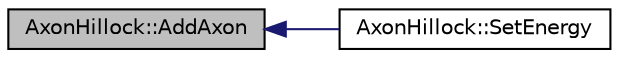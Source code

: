 digraph "AxonHillock::AddAxon"
{
  edge [fontname="Helvetica",fontsize="10",labelfontname="Helvetica",labelfontsize="10"];
  node [fontname="Helvetica",fontsize="10",shape=record];
  rankdir="LR";
  Node1 [label="AxonHillock::AddAxon",height=0.2,width=0.4,color="black", fillcolor="grey75", style="filled", fontcolor="black"];
  Node1 -> Node2 [dir="back",color="midnightblue",fontsize="10",style="solid"];
  Node2 [label="AxonHillock::SetEnergy",height=0.2,width=0.4,color="black", fillcolor="white", style="filled",URL="$class_axon_hillock.html#a8fc49a39c362bf04debed341ad63ac9c"];
}

